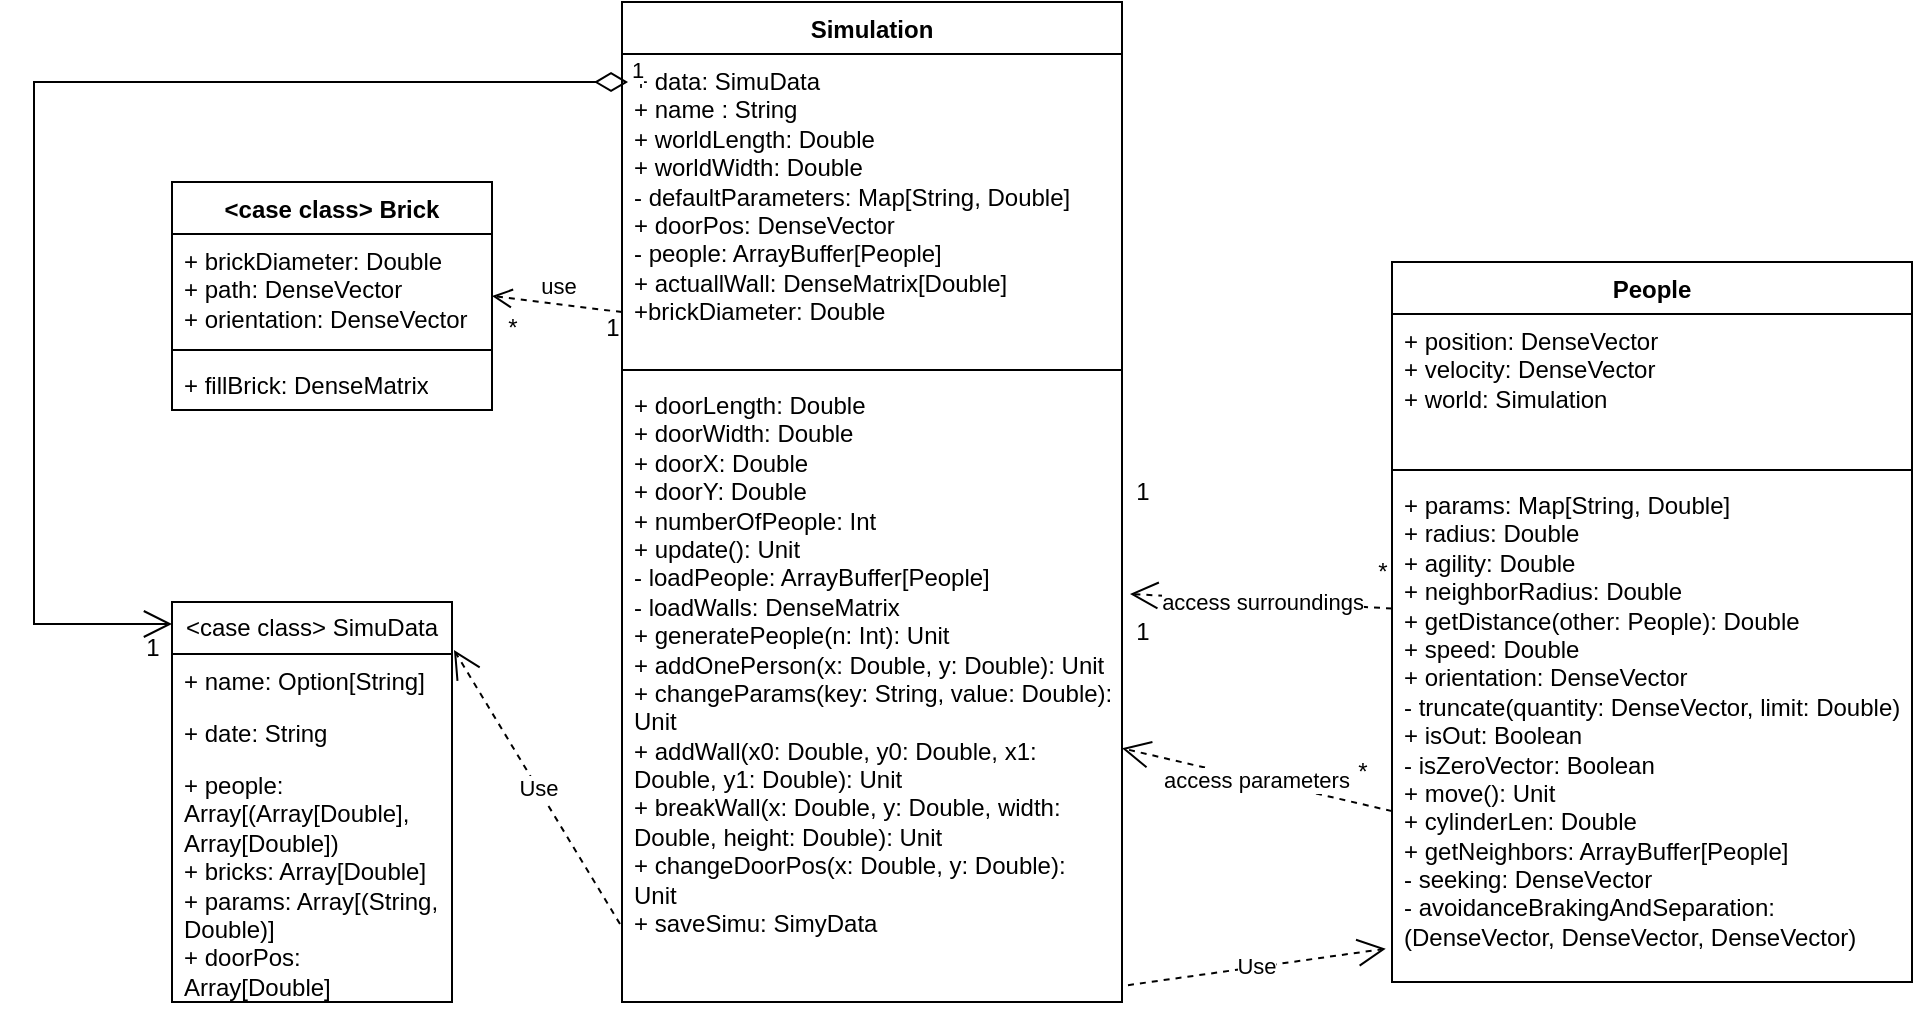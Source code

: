 <mxfile version="24.3.0" type="github">
  <diagram id="C5RBs43oDa-KdzZeNtuy" name="Page-1">
    <mxGraphModel dx="1434" dy="782" grid="1" gridSize="10" guides="1" tooltips="1" connect="1" arrows="1" fold="1" page="1" pageScale="1" pageWidth="1169" pageHeight="827" math="0" shadow="0">
      <root>
        <mxCell id="WIyWlLk6GJQsqaUBKTNV-0" />
        <mxCell id="WIyWlLk6GJQsqaUBKTNV-1" parent="WIyWlLk6GJQsqaUBKTNV-0" />
        <mxCell id="RkpjHpUXgbbp_-WKOQ0z-4" value="Simulation" style="swimlane;fontStyle=1;align=center;verticalAlign=top;childLayout=stackLayout;horizontal=1;startSize=26;horizontalStack=0;resizeParent=1;resizeParentMax=0;resizeLast=0;collapsible=1;marginBottom=0;whiteSpace=wrap;html=1;" parent="WIyWlLk6GJQsqaUBKTNV-1" vertex="1">
          <mxGeometry x="355" y="370" width="250" height="500" as="geometry" />
        </mxCell>
        <mxCell id="RkpjHpUXgbbp_-WKOQ0z-5" value="&lt;div&gt;+ data: SimuData&lt;br&gt;&lt;/div&gt;&lt;div&gt;+ name : String&lt;br&gt;&lt;/div&gt;&lt;div&gt;+ worldLength: Double&lt;/div&gt;&lt;div&gt;+ worldWidth: Double&lt;/div&gt;&lt;div&gt;- defaultParameters: Map[String, Double]&lt;/div&gt;&lt;div&gt;+ doorPos: DenseVector&lt;br&gt;&lt;/div&gt;&lt;div&gt;- people: ArrayBuffer[People] &lt;br&gt;&lt;/div&gt;&lt;div&gt;+ actuallWall: DenseMatrix[Double]&lt;/div&gt;&lt;div&gt;+brickDiameter: Double&lt;/div&gt;&lt;div&gt;&lt;br&gt;&lt;/div&gt;&lt;div&gt;&lt;br&gt;&lt;/div&gt;&lt;div&gt;&lt;br&gt;&lt;/div&gt;" style="text;strokeColor=none;fillColor=none;align=left;verticalAlign=top;spacingLeft=4;spacingRight=4;overflow=hidden;rotatable=0;points=[[0,0.5],[1,0.5]];portConstraint=eastwest;whiteSpace=wrap;html=1;" parent="RkpjHpUXgbbp_-WKOQ0z-4" vertex="1">
          <mxGeometry y="26" width="250" height="154" as="geometry" />
        </mxCell>
        <mxCell id="RkpjHpUXgbbp_-WKOQ0z-6" value="" style="line;strokeWidth=1;fillColor=none;align=left;verticalAlign=middle;spacingTop=-1;spacingLeft=3;spacingRight=3;rotatable=0;labelPosition=right;points=[];portConstraint=eastwest;strokeColor=inherit;" parent="RkpjHpUXgbbp_-WKOQ0z-4" vertex="1">
          <mxGeometry y="180" width="250" height="8" as="geometry" />
        </mxCell>
        <mxCell id="RkpjHpUXgbbp_-WKOQ0z-7" value="&lt;div&gt;+ doorLength: Double&lt;br&gt;&lt;/div&gt;&lt;div&gt;+ doorWidth: Double&lt;/div&gt;&lt;div&gt;+ doorX: Double&lt;/div&gt;&lt;div&gt;+ doorY: Double&lt;br&gt;&lt;/div&gt;&lt;div&gt;+ numberOfPeople: Int&lt;/div&gt;&lt;div&gt;+ update(): Unit&lt;/div&gt;&lt;div&gt;- loadPeople: ArrayBuffer[People]&lt;/div&gt;&lt;div&gt;- loadWalls: DenseMatrix&lt;/div&gt;&lt;div&gt;+ generatePeople(n: Int): Unit&lt;/div&gt;&lt;div&gt;+ addOnePerson(x: Double, y: Double): Unit&lt;/div&gt;&lt;div&gt;+ changeParams(key: String, value: Double): Unit&lt;/div&gt;&lt;div&gt;+ addWall(x0: Double, y0: Double, x1: Double, y1: Double): Unit&lt;/div&gt;&lt;div&gt;+ breakWall(x: Double, y: Double, width: Double, height: Double): Unit&lt;/div&gt;&lt;div&gt;+ changeDoorPos(x: Double, y: Double): Unit&lt;/div&gt;&lt;div&gt;+ saveSimu: SimyData&lt;br&gt;&lt;/div&gt;&lt;div&gt;&lt;br&gt;&lt;/div&gt;" style="text;strokeColor=none;fillColor=none;align=left;verticalAlign=top;spacingLeft=4;spacingRight=4;overflow=hidden;rotatable=0;points=[[0,0.5],[1,0.5]];portConstraint=eastwest;whiteSpace=wrap;html=1;" parent="RkpjHpUXgbbp_-WKOQ0z-4" vertex="1">
          <mxGeometry y="188" width="250" height="312" as="geometry" />
        </mxCell>
        <mxCell id="jS9uIl8wAypgQjRNOiSP-0" value="People" style="swimlane;fontStyle=1;align=center;verticalAlign=top;childLayout=stackLayout;horizontal=1;startSize=26;horizontalStack=0;resizeParent=1;resizeParentMax=0;resizeLast=0;collapsible=1;marginBottom=0;whiteSpace=wrap;html=1;" parent="WIyWlLk6GJQsqaUBKTNV-1" vertex="1">
          <mxGeometry x="740" y="500" width="260" height="360" as="geometry" />
        </mxCell>
        <mxCell id="jS9uIl8wAypgQjRNOiSP-1" value="+ position: DenseVector&lt;br&gt;&lt;div&gt;+ velocity: DenseVector&lt;/div&gt;&lt;div&gt;+ world: Simulation&lt;/div&gt;" style="text;strokeColor=none;fillColor=none;align=left;verticalAlign=top;spacingLeft=4;spacingRight=4;overflow=hidden;rotatable=0;points=[[0,0.5],[1,0.5]];portConstraint=eastwest;whiteSpace=wrap;html=1;" parent="jS9uIl8wAypgQjRNOiSP-0" vertex="1">
          <mxGeometry y="26" width="260" height="74" as="geometry" />
        </mxCell>
        <mxCell id="jS9uIl8wAypgQjRNOiSP-2" value="" style="line;strokeWidth=1;fillColor=none;align=left;verticalAlign=middle;spacingTop=-1;spacingLeft=3;spacingRight=3;rotatable=0;labelPosition=right;points=[];portConstraint=eastwest;strokeColor=inherit;" parent="jS9uIl8wAypgQjRNOiSP-0" vertex="1">
          <mxGeometry y="100" width="260" height="8" as="geometry" />
        </mxCell>
        <mxCell id="jS9uIl8wAypgQjRNOiSP-3" value="&lt;div&gt;+ params: Map[String, Double]&lt;/div&gt;&lt;div&gt;+ radius: Double&lt;/div&gt;&lt;div&gt;+ agility: Double&lt;/div&gt;&lt;div&gt;+ neighborRadius: Double&lt;/div&gt;&lt;div&gt;+ getDistance(other: People): Double&lt;/div&gt;&lt;div&gt;+ speed: Double&lt;/div&gt;&lt;div&gt;+ orientation: DenseVector&lt;/div&gt;&lt;div&gt;- truncate(quantity: DenseVector, limit: Double)&lt;/div&gt;&lt;div&gt;+ isOut: Boolean&lt;/div&gt;&lt;div&gt;- isZeroVector: Boolean&lt;/div&gt;&lt;div&gt;+ move(): Unit&lt;/div&gt;&lt;div&gt;+ cylinderLen: Double&lt;/div&gt;&lt;div&gt;+ getNeighbors: ArrayBuffer[People]&lt;br&gt;&lt;/div&gt;&lt;div&gt;- seeking: DenseVector&lt;/div&gt;&lt;div&gt;- avoidanceBrakingAndSeparation: (DenseVector, DenseVector, DenseVector)&lt;br&gt;&lt;/div&gt;&lt;div&gt;&lt;br&gt;&lt;/div&gt;&lt;div&gt;&lt;br&gt;&lt;/div&gt;" style="text;strokeColor=none;fillColor=none;align=left;verticalAlign=top;spacingLeft=4;spacingRight=4;overflow=hidden;rotatable=0;points=[[0,0.5],[1,0.5]];portConstraint=eastwest;whiteSpace=wrap;html=1;" parent="jS9uIl8wAypgQjRNOiSP-0" vertex="1">
          <mxGeometry y="108" width="260" height="252" as="geometry" />
        </mxCell>
        <mxCell id="jS9uIl8wAypgQjRNOiSP-17" value="access surroundings" style="endArrow=open;endSize=12;dashed=1;html=1;rounded=0;exitX=0;exitY=0.259;exitDx=0;exitDy=0;exitPerimeter=0;entryX=1.016;entryY=0.346;entryDx=0;entryDy=0;entryPerimeter=0;" parent="WIyWlLk6GJQsqaUBKTNV-1" source="jS9uIl8wAypgQjRNOiSP-3" target="RkpjHpUXgbbp_-WKOQ0z-7" edge="1">
          <mxGeometry width="160" relative="1" as="geometry">
            <mxPoint x="590" y="750" as="sourcePoint" />
            <mxPoint x="750" y="750" as="targetPoint" />
          </mxGeometry>
        </mxCell>
        <mxCell id="jS9uIl8wAypgQjRNOiSP-18" value="&lt;div&gt;access parameters&lt;/div&gt;" style="endArrow=open;endSize=12;dashed=1;html=1;rounded=0;exitX=0;exitY=0.661;exitDx=0;exitDy=0;exitPerimeter=0;" parent="WIyWlLk6GJQsqaUBKTNV-1" source="jS9uIl8wAypgQjRNOiSP-3" target="RkpjHpUXgbbp_-WKOQ0z-7" edge="1">
          <mxGeometry width="160" relative="1" as="geometry">
            <mxPoint x="590" y="750" as="sourcePoint" />
            <mxPoint x="750" y="750" as="targetPoint" />
          </mxGeometry>
        </mxCell>
        <mxCell id="jS9uIl8wAypgQjRNOiSP-25" value="1" style="text;html=1;align=center;verticalAlign=middle;resizable=0;points=[];autosize=1;strokeColor=none;fillColor=none;" parent="WIyWlLk6GJQsqaUBKTNV-1" vertex="1">
          <mxGeometry x="600" y="600" width="30" height="30" as="geometry" />
        </mxCell>
        <mxCell id="jS9uIl8wAypgQjRNOiSP-26" value="*" style="text;html=1;align=center;verticalAlign=middle;resizable=0;points=[];autosize=1;strokeColor=none;fillColor=none;" parent="WIyWlLk6GJQsqaUBKTNV-1" vertex="1">
          <mxGeometry x="710" y="740" width="30" height="30" as="geometry" />
        </mxCell>
        <mxCell id="jS9uIl8wAypgQjRNOiSP-27" value="*" style="text;html=1;align=center;verticalAlign=middle;resizable=0;points=[];autosize=1;strokeColor=none;fillColor=none;" parent="WIyWlLk6GJQsqaUBKTNV-1" vertex="1">
          <mxGeometry x="720" y="640" width="30" height="30" as="geometry" />
        </mxCell>
        <mxCell id="jS9uIl8wAypgQjRNOiSP-28" value="1" style="text;html=1;align=center;verticalAlign=middle;resizable=0;points=[];autosize=1;strokeColor=none;fillColor=none;" parent="WIyWlLk6GJQsqaUBKTNV-1" vertex="1">
          <mxGeometry x="600" y="670" width="30" height="30" as="geometry" />
        </mxCell>
        <mxCell id="jS9uIl8wAypgQjRNOiSP-32" value="Use" style="endArrow=open;endSize=12;dashed=1;html=1;rounded=0;exitX=1.012;exitY=0.973;exitDx=0;exitDy=0;exitPerimeter=0;entryX=-0.012;entryY=0.934;entryDx=0;entryDy=0;entryPerimeter=0;" parent="WIyWlLk6GJQsqaUBKTNV-1" source="RkpjHpUXgbbp_-WKOQ0z-7" target="jS9uIl8wAypgQjRNOiSP-3" edge="1">
          <mxGeometry width="160" relative="1" as="geometry">
            <mxPoint x="400" y="560" as="sourcePoint" />
            <mxPoint x="560" y="560" as="targetPoint" />
          </mxGeometry>
        </mxCell>
        <mxCell id="Dulzr-g3oZIXrsJRrk5U-3" value="" style="text;strokeColor=none;fillColor=none;align=left;verticalAlign=middle;spacingTop=-1;spacingLeft=4;spacingRight=4;rotatable=0;labelPosition=right;points=[];portConstraint=eastwest;" parent="WIyWlLk6GJQsqaUBKTNV-1" vertex="1">
          <mxGeometry x="510" y="600" width="20" height="14" as="geometry" />
        </mxCell>
        <mxCell id="Dulzr-g3oZIXrsJRrk5U-4" value="&amp;lt;case class&amp;gt; Brick" style="swimlane;fontStyle=1;align=center;verticalAlign=top;childLayout=stackLayout;horizontal=1;startSize=26;horizontalStack=0;resizeParent=1;resizeParentMax=0;resizeLast=0;collapsible=1;marginBottom=0;whiteSpace=wrap;html=1;" parent="WIyWlLk6GJQsqaUBKTNV-1" vertex="1">
          <mxGeometry x="130" y="460" width="160" height="114" as="geometry" />
        </mxCell>
        <mxCell id="Dulzr-g3oZIXrsJRrk5U-5" value="&lt;div&gt;+ brickDiameter: Double&lt;/div&gt;&lt;div&gt;+ path: DenseVector&lt;/div&gt;&lt;div&gt;+ orientation: DenseVector&lt;br&gt;&lt;/div&gt;" style="text;strokeColor=none;fillColor=none;align=left;verticalAlign=top;spacingLeft=4;spacingRight=4;overflow=hidden;rotatable=0;points=[[0,0.5],[1,0.5]];portConstraint=eastwest;whiteSpace=wrap;html=1;" parent="Dulzr-g3oZIXrsJRrk5U-4" vertex="1">
          <mxGeometry y="26" width="160" height="54" as="geometry" />
        </mxCell>
        <mxCell id="Dulzr-g3oZIXrsJRrk5U-6" value="" style="line;strokeWidth=1;fillColor=none;align=left;verticalAlign=middle;spacingTop=-1;spacingLeft=3;spacingRight=3;rotatable=0;labelPosition=right;points=[];portConstraint=eastwest;strokeColor=inherit;" parent="Dulzr-g3oZIXrsJRrk5U-4" vertex="1">
          <mxGeometry y="80" width="160" height="8" as="geometry" />
        </mxCell>
        <mxCell id="Dulzr-g3oZIXrsJRrk5U-7" value="+ fillBrick: DenseMatrix" style="text;strokeColor=none;fillColor=none;align=left;verticalAlign=top;spacingLeft=4;spacingRight=4;overflow=hidden;rotatable=0;points=[[0,0.5],[1,0.5]];portConstraint=eastwest;whiteSpace=wrap;html=1;" parent="Dulzr-g3oZIXrsJRrk5U-4" vertex="1">
          <mxGeometry y="88" width="160" height="26" as="geometry" />
        </mxCell>
        <mxCell id="Dulzr-g3oZIXrsJRrk5U-8" value="&amp;lt;case class&amp;gt; SimuData" style="swimlane;fontStyle=0;childLayout=stackLayout;horizontal=1;startSize=26;fillColor=none;horizontalStack=0;resizeParent=1;resizeParentMax=0;resizeLast=0;collapsible=1;marginBottom=0;whiteSpace=wrap;html=1;" parent="WIyWlLk6GJQsqaUBKTNV-1" vertex="1">
          <mxGeometry x="130" y="670" width="140" height="200" as="geometry" />
        </mxCell>
        <mxCell id="Dulzr-g3oZIXrsJRrk5U-9" value="&lt;div&gt;+ name: Option[String]&lt;/div&gt;&lt;div&gt;&lt;br&gt;&lt;/div&gt;&lt;div&gt;&lt;br&gt;&lt;/div&gt;" style="text;strokeColor=none;fillColor=none;align=left;verticalAlign=top;spacingLeft=4;spacingRight=4;overflow=hidden;rotatable=0;points=[[0,0.5],[1,0.5]];portConstraint=eastwest;whiteSpace=wrap;html=1;" parent="Dulzr-g3oZIXrsJRrk5U-8" vertex="1">
          <mxGeometry y="26" width="140" height="26" as="geometry" />
        </mxCell>
        <mxCell id="Dulzr-g3oZIXrsJRrk5U-10" value="+ date: String" style="text;strokeColor=none;fillColor=none;align=left;verticalAlign=top;spacingLeft=4;spacingRight=4;overflow=hidden;rotatable=0;points=[[0,0.5],[1,0.5]];portConstraint=eastwest;whiteSpace=wrap;html=1;" parent="Dulzr-g3oZIXrsJRrk5U-8" vertex="1">
          <mxGeometry y="52" width="140" height="26" as="geometry" />
        </mxCell>
        <mxCell id="Dulzr-g3oZIXrsJRrk5U-11" value="&lt;div&gt;+ people: Array[(Array[Double], Array[Double])&lt;/div&gt;&lt;div&gt;+ bricks: Array[Double]&lt;/div&gt;&lt;div&gt;+ params: Array[(String, Double)]&lt;/div&gt;&lt;div&gt;+ doorPos: Array[Double]&lt;br&gt;&lt;/div&gt;" style="text;strokeColor=none;fillColor=none;align=left;verticalAlign=top;spacingLeft=4;spacingRight=4;overflow=hidden;rotatable=0;points=[[0,0.5],[1,0.5]];portConstraint=eastwest;whiteSpace=wrap;html=1;" parent="Dulzr-g3oZIXrsJRrk5U-8" vertex="1">
          <mxGeometry y="78" width="140" height="122" as="geometry" />
        </mxCell>
        <mxCell id="-uYCiBSLUtXkpAlHGNdu-0" value="1" style="endArrow=open;html=1;endSize=12;startArrow=diamondThin;startSize=14;startFill=0;edgeStyle=orthogonalEdgeStyle;align=left;verticalAlign=bottom;rounded=0;exitX=0.012;exitY=0.091;exitDx=0;exitDy=0;exitPerimeter=0;entryX=0;entryY=0.055;entryDx=0;entryDy=0;entryPerimeter=0;" edge="1" parent="WIyWlLk6GJQsqaUBKTNV-1" source="RkpjHpUXgbbp_-WKOQ0z-5" target="Dulzr-g3oZIXrsJRrk5U-8">
          <mxGeometry x="-1" y="3" relative="1" as="geometry">
            <mxPoint x="500" y="640" as="sourcePoint" />
            <mxPoint x="60" y="740" as="targetPoint" />
            <Array as="points">
              <mxPoint x="61" y="410" />
              <mxPoint x="61" y="681" />
            </Array>
          </mxGeometry>
        </mxCell>
        <mxCell id="-uYCiBSLUtXkpAlHGNdu-1" value="Use" style="endArrow=open;endSize=12;dashed=1;html=1;rounded=0;exitX=-0.004;exitY=0.875;exitDx=0;exitDy=0;exitPerimeter=0;entryX=1.007;entryY=-0.077;entryDx=0;entryDy=0;entryPerimeter=0;" edge="1" parent="WIyWlLk6GJQsqaUBKTNV-1" source="RkpjHpUXgbbp_-WKOQ0z-7" target="Dulzr-g3oZIXrsJRrk5U-9">
          <mxGeometry width="160" relative="1" as="geometry">
            <mxPoint x="500" y="640" as="sourcePoint" />
            <mxPoint x="660" y="640" as="targetPoint" />
          </mxGeometry>
        </mxCell>
        <mxCell id="-uYCiBSLUtXkpAlHGNdu-2" value="1" style="text;html=1;align=center;verticalAlign=middle;resizable=0;points=[];autosize=1;strokeColor=none;fillColor=none;" vertex="1" parent="WIyWlLk6GJQsqaUBKTNV-1">
          <mxGeometry x="105" y="678" width="30" height="30" as="geometry" />
        </mxCell>
        <mxCell id="-uYCiBSLUtXkpAlHGNdu-3" value="use" style="html=1;verticalAlign=bottom;endArrow=open;dashed=1;endSize=8;curved=0;rounded=0;entryX=1;entryY=0.5;entryDx=0;entryDy=0;exitX=0;exitY=0.838;exitDx=0;exitDy=0;exitPerimeter=0;" edge="1" parent="WIyWlLk6GJQsqaUBKTNV-1" source="RkpjHpUXgbbp_-WKOQ0z-5" target="Dulzr-g3oZIXrsJRrk5U-4">
          <mxGeometry relative="1" as="geometry">
            <mxPoint x="620" y="640" as="sourcePoint" />
            <mxPoint x="540" y="640" as="targetPoint" />
          </mxGeometry>
        </mxCell>
        <mxCell id="-uYCiBSLUtXkpAlHGNdu-4" value="1" style="text;html=1;align=center;verticalAlign=middle;resizable=0;points=[];autosize=1;strokeColor=none;fillColor=none;" vertex="1" parent="WIyWlLk6GJQsqaUBKTNV-1">
          <mxGeometry x="335" y="518" width="30" height="30" as="geometry" />
        </mxCell>
        <mxCell id="-uYCiBSLUtXkpAlHGNdu-5" value="*" style="text;html=1;align=center;verticalAlign=middle;resizable=0;points=[];autosize=1;strokeColor=none;fillColor=none;" vertex="1" parent="WIyWlLk6GJQsqaUBKTNV-1">
          <mxGeometry x="285" y="518" width="30" height="30" as="geometry" />
        </mxCell>
      </root>
    </mxGraphModel>
  </diagram>
</mxfile>
